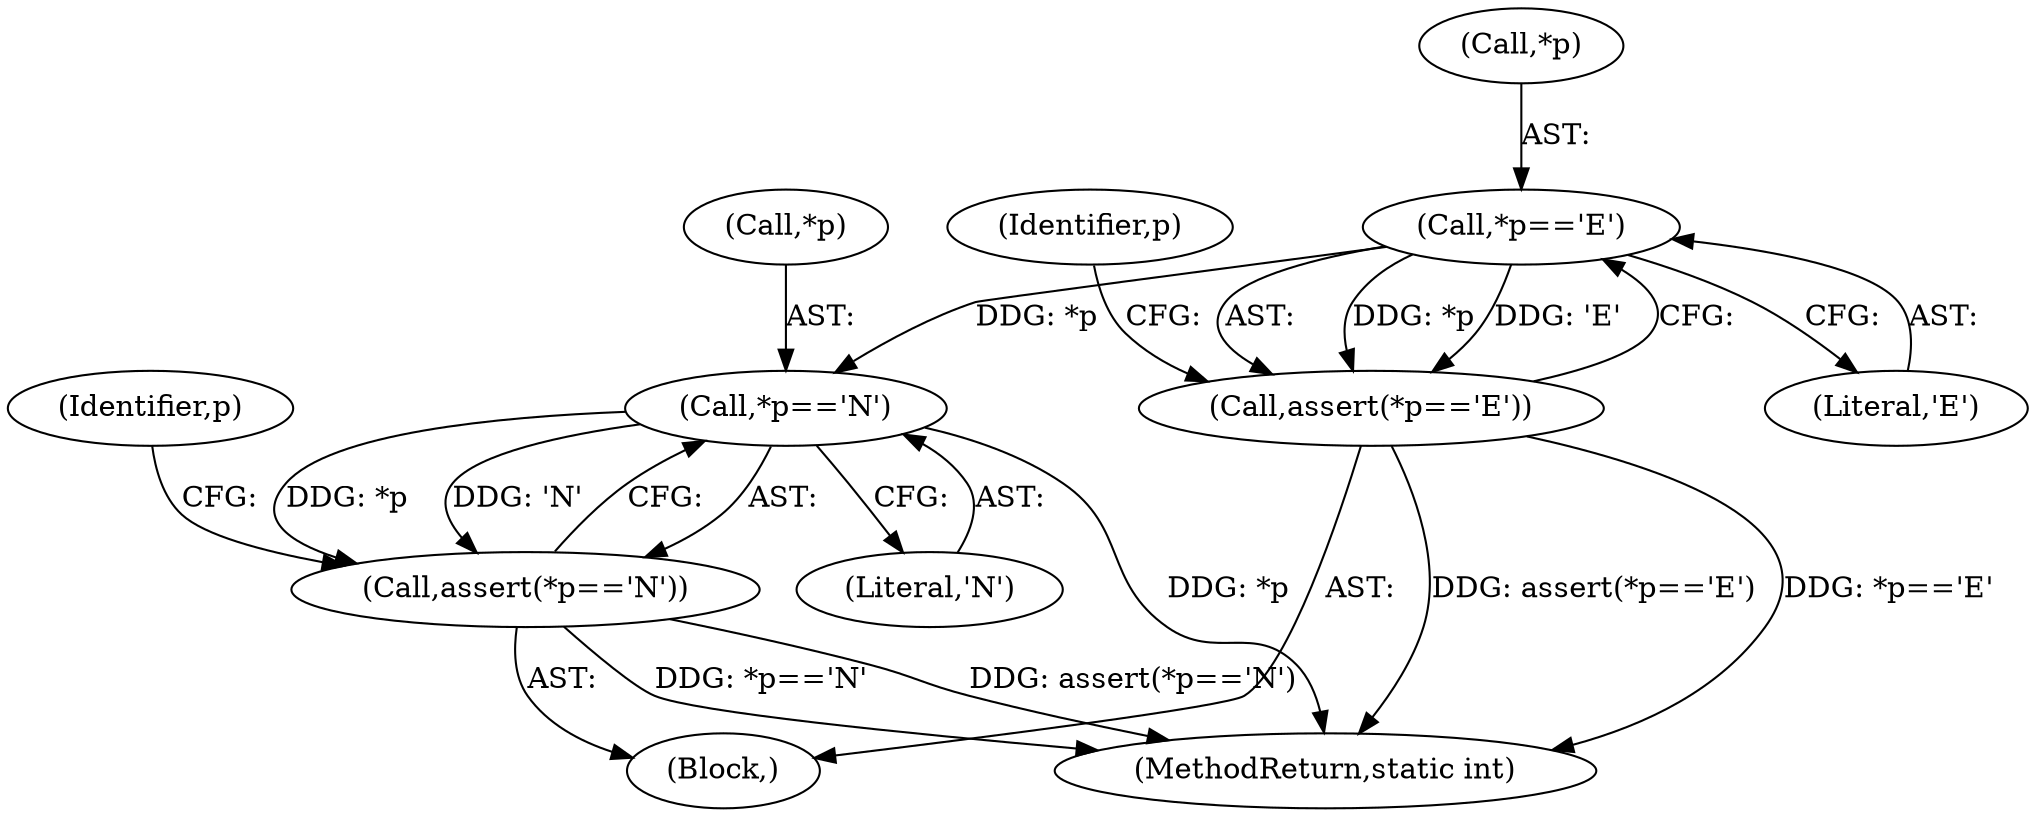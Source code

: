 digraph "0_OpenSC_8fe377e93b4b56060e5bbfb6f3142ceaeca744fa_5@pointer" {
"1000374" [label="(Call,*p=='E')"];
"1000373" [label="(Call,assert(*p=='E'))"];
"1000386" [label="(Call,*p=='N')"];
"1000385" [label="(Call,assert(*p=='N'))"];
"1000379" [label="(Identifier,p)"];
"1000389" [label="(Literal,'N')"];
"1000387" [label="(Call,*p)"];
"1000391" [label="(Identifier,p)"];
"1000107" [label="(Block,)"];
"1000385" [label="(Call,assert(*p=='N'))"];
"1000377" [label="(Literal,'E')"];
"1000386" [label="(Call,*p=='N')"];
"1000375" [label="(Call,*p)"];
"1000374" [label="(Call,*p=='E')"];
"1000444" [label="(MethodReturn,static int)"];
"1000373" [label="(Call,assert(*p=='E'))"];
"1000374" -> "1000373"  [label="AST: "];
"1000374" -> "1000377"  [label="CFG: "];
"1000375" -> "1000374"  [label="AST: "];
"1000377" -> "1000374"  [label="AST: "];
"1000373" -> "1000374"  [label="CFG: "];
"1000374" -> "1000373"  [label="DDG: *p"];
"1000374" -> "1000373"  [label="DDG: 'E'"];
"1000374" -> "1000386"  [label="DDG: *p"];
"1000373" -> "1000107"  [label="AST: "];
"1000379" -> "1000373"  [label="CFG: "];
"1000373" -> "1000444"  [label="DDG: assert(*p=='E')"];
"1000373" -> "1000444"  [label="DDG: *p=='E'"];
"1000386" -> "1000385"  [label="AST: "];
"1000386" -> "1000389"  [label="CFG: "];
"1000387" -> "1000386"  [label="AST: "];
"1000389" -> "1000386"  [label="AST: "];
"1000385" -> "1000386"  [label="CFG: "];
"1000386" -> "1000444"  [label="DDG: *p"];
"1000386" -> "1000385"  [label="DDG: *p"];
"1000386" -> "1000385"  [label="DDG: 'N'"];
"1000385" -> "1000107"  [label="AST: "];
"1000391" -> "1000385"  [label="CFG: "];
"1000385" -> "1000444"  [label="DDG: *p=='N'"];
"1000385" -> "1000444"  [label="DDG: assert(*p=='N')"];
}

